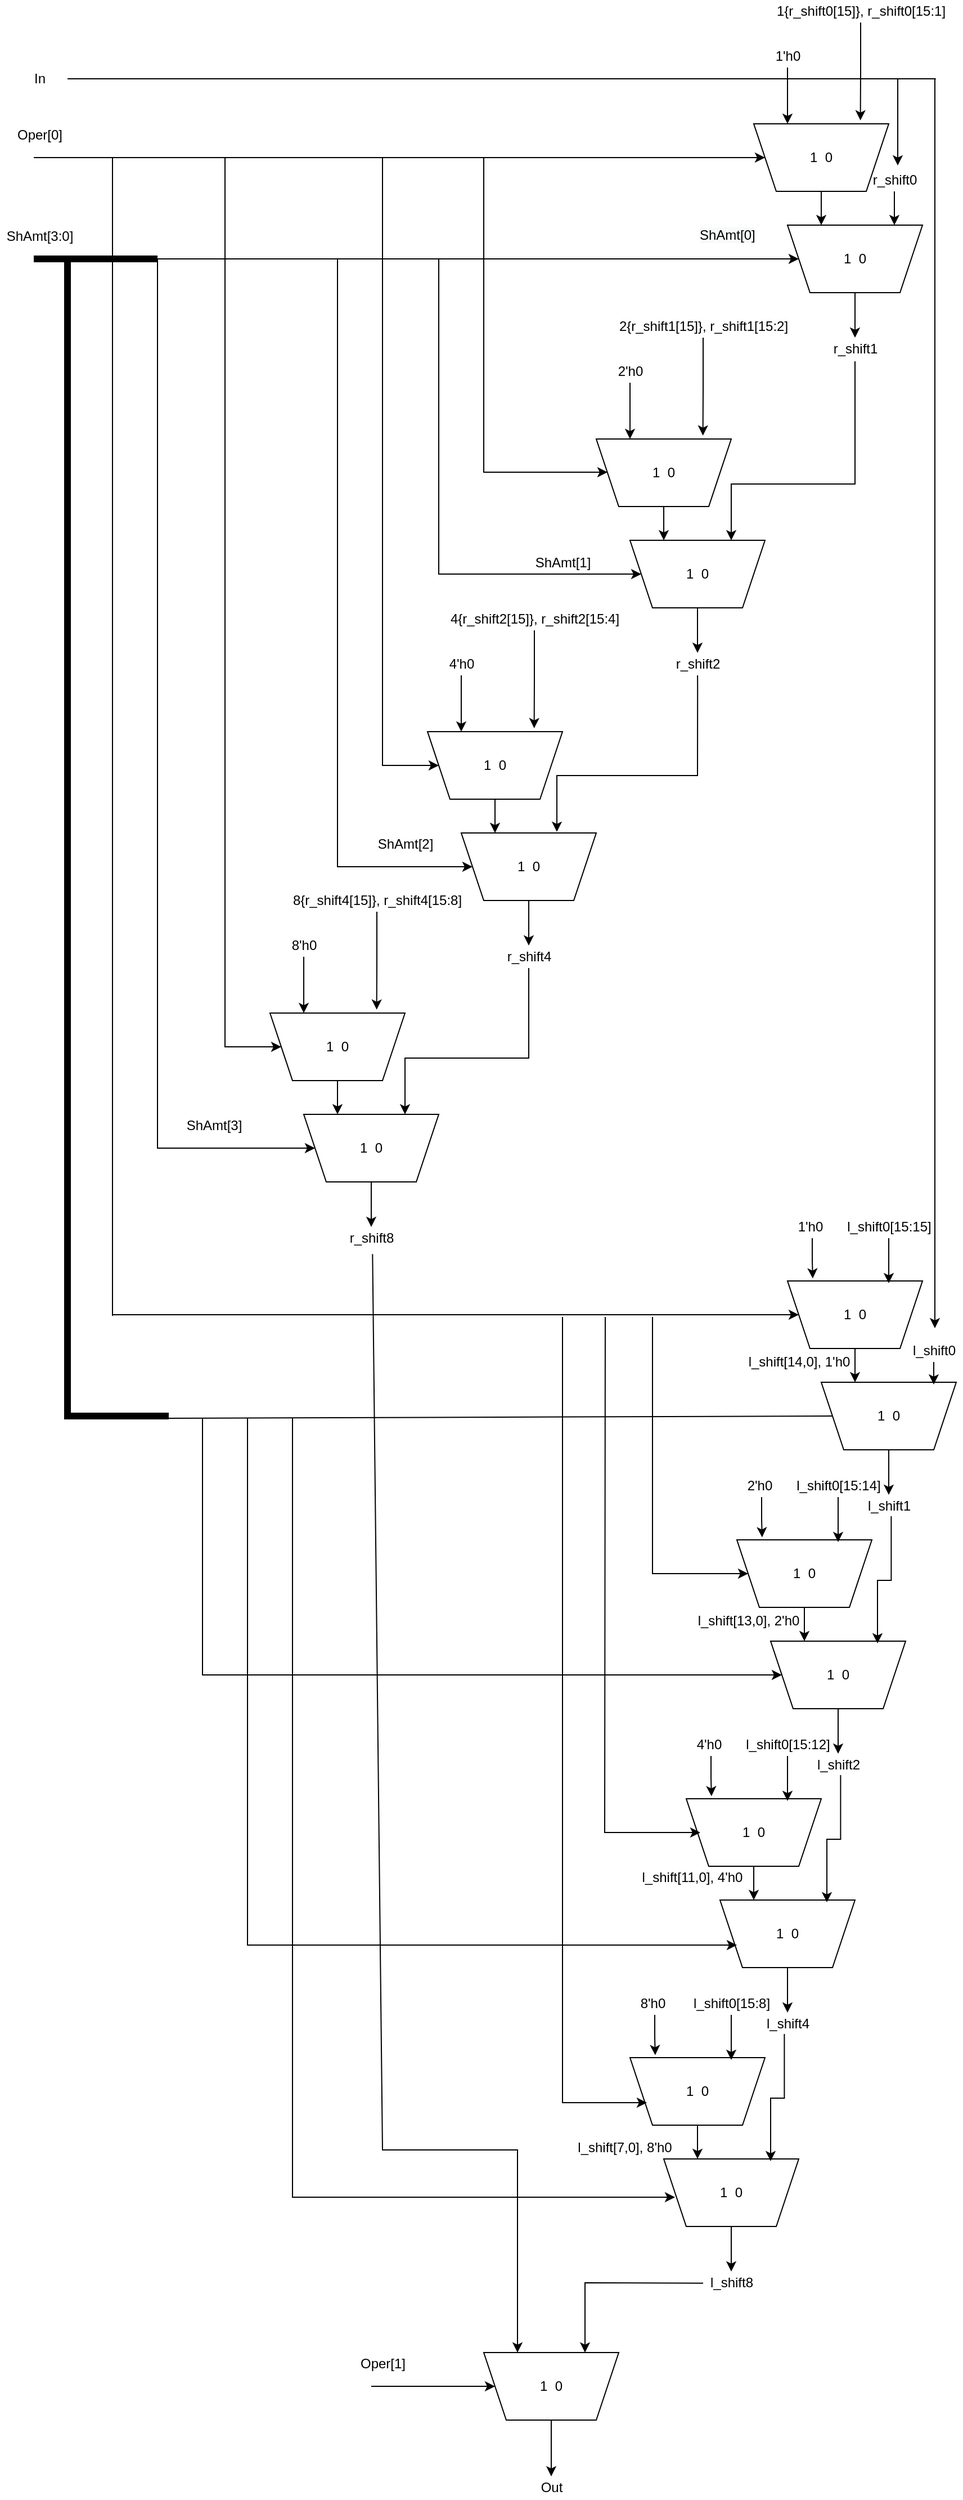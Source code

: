 <mxfile version="16.5.6" type="github">
  <diagram id="RHUD8mf-uBcJdWSbI8hs" name="Page-1">
    <mxGraphModel dx="573" dy="831" grid="1" gridSize="10" guides="1" tooltips="1" connect="1" arrows="1" fold="1" page="1" pageScale="1" pageWidth="1654" pageHeight="2336" math="0" shadow="0">
      <root>
        <mxCell id="0" />
        <mxCell id="1" parent="0" />
        <mxCell id="Gvq7CTQBBd0UtpshO9xt-1" value="1&lt;span style=&quot;white-space: pre&quot;&gt;	&lt;span style=&quot;white-space: pre&quot;&gt;	&lt;/span&gt;0&lt;/span&gt;" style="shape=trapezoid;perimeter=trapezoidPerimeter;whiteSpace=wrap;html=1;fixedSize=1;direction=west;" vertex="1" parent="1">
          <mxGeometry x="720" y="230" width="120" height="60" as="geometry" />
        </mxCell>
        <mxCell id="Gvq7CTQBBd0UtpshO9xt-19" value="" style="edgeStyle=orthogonalEdgeStyle;rounded=0;orthogonalLoop=1;jettySize=auto;html=1;entryX=0.75;entryY=1;entryDx=0;entryDy=0;" edge="1" parent="1" source="Gvq7CTQBBd0UtpshO9xt-2" target="Gvq7CTQBBd0UtpshO9xt-1">
          <mxGeometry relative="1" as="geometry" />
        </mxCell>
        <mxCell id="Gvq7CTQBBd0UtpshO9xt-2" value="1&lt;span style=&quot;white-space: pre&quot;&gt;	&lt;/span&gt;&lt;span style=&quot;white-space: pre&quot;&gt;	&lt;/span&gt;0" style="shape=trapezoid;perimeter=trapezoidPerimeter;whiteSpace=wrap;html=1;fixedSize=1;direction=west;" vertex="1" parent="1">
          <mxGeometry x="690" y="140" width="120" height="60" as="geometry" />
        </mxCell>
        <mxCell id="Gvq7CTQBBd0UtpshO9xt-4" value="ShAmt[3:0]" style="text;html=1;align=center;verticalAlign=middle;resizable=0;points=[];autosize=1;strokeColor=none;fillColor=none;" vertex="1" parent="1">
          <mxGeometry x="20" y="230" width="70" height="20" as="geometry" />
        </mxCell>
        <mxCell id="Gvq7CTQBBd0UtpshO9xt-7" value="Oper[0]" style="text;html=1;align=center;verticalAlign=middle;resizable=0;points=[];autosize=1;strokeColor=none;fillColor=none;" vertex="1" parent="1">
          <mxGeometry x="25" y="140" width="60" height="20" as="geometry" />
        </mxCell>
        <mxCell id="Gvq7CTQBBd0UtpshO9xt-13" value="" style="edgeStyle=orthogonalEdgeStyle;rounded=0;orthogonalLoop=1;jettySize=auto;html=1;entryX=0.75;entryY=1;entryDx=0;entryDy=0;" edge="1" parent="1" source="Gvq7CTQBBd0UtpshO9xt-10" target="Gvq7CTQBBd0UtpshO9xt-2">
          <mxGeometry relative="1" as="geometry" />
        </mxCell>
        <mxCell id="Gvq7CTQBBd0UtpshO9xt-10" value="1&#39;h0" style="text;html=1;align=center;verticalAlign=middle;resizable=0;points=[];autosize=1;strokeColor=none;fillColor=none;" vertex="1" parent="1">
          <mxGeometry x="700" y="70" width="40" height="20" as="geometry" />
        </mxCell>
        <mxCell id="Gvq7CTQBBd0UtpshO9xt-18" value="" style="edgeStyle=orthogonalEdgeStyle;rounded=0;orthogonalLoop=1;jettySize=auto;html=1;entryX=0.21;entryY=1.051;entryDx=0;entryDy=0;entryPerimeter=0;" edge="1" parent="1" source="Gvq7CTQBBd0UtpshO9xt-16" target="Gvq7CTQBBd0UtpshO9xt-2">
          <mxGeometry relative="1" as="geometry" />
        </mxCell>
        <mxCell id="Gvq7CTQBBd0UtpshO9xt-16" value="1{r_shift0[15]}, r_shift0[15:1]" style="text;html=1;align=center;verticalAlign=middle;resizable=0;points=[];autosize=1;strokeColor=none;fillColor=none;" vertex="1" parent="1">
          <mxGeometry x="700" y="30" width="170" height="20" as="geometry" />
        </mxCell>
        <mxCell id="Gvq7CTQBBd0UtpshO9xt-20" value="" style="endArrow=classic;html=1;rounded=0;entryX=1;entryY=0.5;entryDx=0;entryDy=0;" edge="1" parent="1" target="Gvq7CTQBBd0UtpshO9xt-1">
          <mxGeometry width="50" height="50" relative="1" as="geometry">
            <mxPoint x="160" y="260" as="sourcePoint" />
            <mxPoint x="780" y="160" as="targetPoint" />
          </mxGeometry>
        </mxCell>
        <mxCell id="Gvq7CTQBBd0UtpshO9xt-22" value="" style="edgeStyle=orthogonalEdgeStyle;rounded=0;orthogonalLoop=1;jettySize=auto;html=1;" edge="1" parent="1" source="Gvq7CTQBBd0UtpshO9xt-21" target="Gvq7CTQBBd0UtpshO9xt-1">
          <mxGeometry relative="1" as="geometry">
            <Array as="points">
              <mxPoint x="815" y="230" />
              <mxPoint x="815" y="230" />
            </Array>
          </mxGeometry>
        </mxCell>
        <mxCell id="Gvq7CTQBBd0UtpshO9xt-21" value="r_shift0" style="text;html=1;align=center;verticalAlign=middle;resizable=0;points=[];autosize=1;strokeColor=none;fillColor=none;" vertex="1" parent="1">
          <mxGeometry x="790" y="180" width="50" height="20" as="geometry" />
        </mxCell>
        <mxCell id="Gvq7CTQBBd0UtpshO9xt-24" value="" style="edgeStyle=orthogonalEdgeStyle;rounded=0;orthogonalLoop=1;jettySize=auto;html=1;" edge="1" parent="1" source="Gvq7CTQBBd0UtpshO9xt-1" target="Gvq7CTQBBd0UtpshO9xt-23">
          <mxGeometry relative="1" as="geometry" />
        </mxCell>
        <mxCell id="Gvq7CTQBBd0UtpshO9xt-23" value="r_shift1" style="text;html=1;align=center;verticalAlign=middle;resizable=0;points=[];autosize=1;strokeColor=none;fillColor=none;" vertex="1" parent="1">
          <mxGeometry x="755" y="330" width="50" height="20" as="geometry" />
        </mxCell>
        <mxCell id="Gvq7CTQBBd0UtpshO9xt-25" value="1&lt;span style=&quot;white-space: pre&quot;&gt;	&lt;span style=&quot;white-space: pre&quot;&gt;	&lt;/span&gt;0&lt;/span&gt;" style="shape=trapezoid;perimeter=trapezoidPerimeter;whiteSpace=wrap;html=1;fixedSize=1;direction=west;" vertex="1" parent="1">
          <mxGeometry x="580" y="510" width="120" height="60" as="geometry" />
        </mxCell>
        <mxCell id="Gvq7CTQBBd0UtpshO9xt-26" value="" style="edgeStyle=orthogonalEdgeStyle;rounded=0;orthogonalLoop=1;jettySize=auto;html=1;entryX=0.75;entryY=1;entryDx=0;entryDy=0;" edge="1" parent="1" source="Gvq7CTQBBd0UtpshO9xt-27" target="Gvq7CTQBBd0UtpshO9xt-25">
          <mxGeometry relative="1" as="geometry" />
        </mxCell>
        <mxCell id="Gvq7CTQBBd0UtpshO9xt-27" value="1&lt;span style=&quot;white-space: pre&quot;&gt;	&lt;/span&gt;&lt;span style=&quot;white-space: pre&quot;&gt;	&lt;/span&gt;0" style="shape=trapezoid;perimeter=trapezoidPerimeter;whiteSpace=wrap;html=1;fixedSize=1;direction=west;" vertex="1" parent="1">
          <mxGeometry x="550" y="420" width="120" height="60" as="geometry" />
        </mxCell>
        <mxCell id="Gvq7CTQBBd0UtpshO9xt-29" value="" style="endArrow=classic;html=1;rounded=0;entryX=1;entryY=0.5;entryDx=0;entryDy=0;" edge="1" parent="1">
          <mxGeometry width="50" height="50" relative="1" as="geometry">
            <mxPoint x="450" y="449.5" as="sourcePoint" />
            <mxPoint x="560" y="449.5" as="targetPoint" />
            <Array as="points">
              <mxPoint x="450" y="170" />
              <mxPoint x="450" y="449.5" />
            </Array>
          </mxGeometry>
        </mxCell>
        <mxCell id="Gvq7CTQBBd0UtpshO9xt-31" value="" style="edgeStyle=orthogonalEdgeStyle;rounded=0;orthogonalLoop=1;jettySize=auto;html=1;entryX=0.75;entryY=1;entryDx=0;entryDy=0;" edge="1" parent="1" source="Gvq7CTQBBd0UtpshO9xt-32" target="Gvq7CTQBBd0UtpshO9xt-27">
          <mxGeometry relative="1" as="geometry" />
        </mxCell>
        <mxCell id="Gvq7CTQBBd0UtpshO9xt-32" value="2&#39;h0" style="text;html=1;align=center;verticalAlign=middle;resizable=0;points=[];autosize=1;strokeColor=none;fillColor=none;" vertex="1" parent="1">
          <mxGeometry x="560" y="350" width="40" height="20" as="geometry" />
        </mxCell>
        <mxCell id="Gvq7CTQBBd0UtpshO9xt-33" value="" style="edgeStyle=orthogonalEdgeStyle;rounded=0;orthogonalLoop=1;jettySize=auto;html=1;entryX=0.21;entryY=1.051;entryDx=0;entryDy=0;entryPerimeter=0;" edge="1" parent="1" source="Gvq7CTQBBd0UtpshO9xt-34" target="Gvq7CTQBBd0UtpshO9xt-27">
          <mxGeometry relative="1" as="geometry" />
        </mxCell>
        <mxCell id="Gvq7CTQBBd0UtpshO9xt-34" value="2{r_shift1[15]}, r_shift1[15:2]" style="text;html=1;align=center;verticalAlign=middle;resizable=0;points=[];autosize=1;strokeColor=none;fillColor=none;" vertex="1" parent="1">
          <mxGeometry x="560" y="310" width="170" height="20" as="geometry" />
        </mxCell>
        <mxCell id="Gvq7CTQBBd0UtpshO9xt-35" value="" style="endArrow=classic;html=1;rounded=0;entryX=1;entryY=0.5;entryDx=0;entryDy=0;" edge="1" parent="1" target="Gvq7CTQBBd0UtpshO9xt-25">
          <mxGeometry width="50" height="50" relative="1" as="geometry">
            <mxPoint x="410" y="260" as="sourcePoint" />
            <mxPoint x="640" y="440" as="targetPoint" />
            <Array as="points">
              <mxPoint x="410" y="540" />
            </Array>
          </mxGeometry>
        </mxCell>
        <mxCell id="Gvq7CTQBBd0UtpshO9xt-36" value="" style="edgeStyle=orthogonalEdgeStyle;rounded=0;orthogonalLoop=1;jettySize=auto;html=1;exitX=0.5;exitY=1.05;exitDx=0;exitDy=0;exitPerimeter=0;" edge="1" parent="1" source="Gvq7CTQBBd0UtpshO9xt-23" target="Gvq7CTQBBd0UtpshO9xt-25">
          <mxGeometry relative="1" as="geometry">
            <Array as="points">
              <mxPoint x="780" y="460" />
              <mxPoint x="670" y="460" />
            </Array>
            <mxPoint x="675" y="480" as="sourcePoint" />
          </mxGeometry>
        </mxCell>
        <mxCell id="Gvq7CTQBBd0UtpshO9xt-38" value="" style="edgeStyle=orthogonalEdgeStyle;rounded=0;orthogonalLoop=1;jettySize=auto;html=1;" edge="1" parent="1" source="Gvq7CTQBBd0UtpshO9xt-25" target="Gvq7CTQBBd0UtpshO9xt-39">
          <mxGeometry relative="1" as="geometry" />
        </mxCell>
        <mxCell id="Gvq7CTQBBd0UtpshO9xt-39" value="r_shift2" style="text;html=1;align=center;verticalAlign=middle;resizable=0;points=[];autosize=1;strokeColor=none;fillColor=none;" vertex="1" parent="1">
          <mxGeometry x="615" y="610" width="50" height="20" as="geometry" />
        </mxCell>
        <mxCell id="Gvq7CTQBBd0UtpshO9xt-40" value="" style="endArrow=classic;html=1;rounded=0;entryX=1;entryY=0.5;entryDx=0;entryDy=0;" edge="1" parent="1" target="Gvq7CTQBBd0UtpshO9xt-2">
          <mxGeometry width="50" height="50" relative="1" as="geometry">
            <mxPoint x="50" y="170" as="sourcePoint" />
            <mxPoint x="390" y="140" as="targetPoint" />
          </mxGeometry>
        </mxCell>
        <mxCell id="Gvq7CTQBBd0UtpshO9xt-41" value="" style="endArrow=classic;html=1;rounded=0;entryX=0.56;entryY=-0.15;entryDx=0;entryDy=0;entryPerimeter=0;" edge="1" parent="1" target="Gvq7CTQBBd0UtpshO9xt-21">
          <mxGeometry width="50" height="50" relative="1" as="geometry">
            <mxPoint x="80" y="100" as="sourcePoint" />
            <mxPoint x="230" y="80" as="targetPoint" />
            <Array as="points">
              <mxPoint x="818" y="100" />
            </Array>
          </mxGeometry>
        </mxCell>
        <mxCell id="Gvq7CTQBBd0UtpshO9xt-42" value="In" style="text;html=1;align=center;verticalAlign=middle;resizable=0;points=[];autosize=1;strokeColor=none;fillColor=none;" vertex="1" parent="1">
          <mxGeometry x="40" y="90" width="30" height="20" as="geometry" />
        </mxCell>
        <mxCell id="Gvq7CTQBBd0UtpshO9xt-43" value="1&lt;span style=&quot;white-space: pre&quot;&gt;	&lt;span style=&quot;white-space: pre&quot;&gt;	&lt;/span&gt;0&lt;/span&gt;" style="shape=trapezoid;perimeter=trapezoidPerimeter;whiteSpace=wrap;html=1;fixedSize=1;direction=west;" vertex="1" parent="1">
          <mxGeometry x="430" y="770" width="120" height="60" as="geometry" />
        </mxCell>
        <mxCell id="Gvq7CTQBBd0UtpshO9xt-44" value="" style="edgeStyle=orthogonalEdgeStyle;rounded=0;orthogonalLoop=1;jettySize=auto;html=1;entryX=0.75;entryY=1;entryDx=0;entryDy=0;" edge="1" parent="1" source="Gvq7CTQBBd0UtpshO9xt-45" target="Gvq7CTQBBd0UtpshO9xt-43">
          <mxGeometry relative="1" as="geometry" />
        </mxCell>
        <mxCell id="Gvq7CTQBBd0UtpshO9xt-45" value="1&lt;span style=&quot;white-space: pre&quot;&gt;	&lt;/span&gt;&lt;span style=&quot;white-space: pre&quot;&gt;	&lt;/span&gt;0" style="shape=trapezoid;perimeter=trapezoidPerimeter;whiteSpace=wrap;html=1;fixedSize=1;direction=west;" vertex="1" parent="1">
          <mxGeometry x="400" y="680" width="120" height="60" as="geometry" />
        </mxCell>
        <mxCell id="Gvq7CTQBBd0UtpshO9xt-46" value="" style="edgeStyle=orthogonalEdgeStyle;rounded=0;orthogonalLoop=1;jettySize=auto;html=1;entryX=0.75;entryY=1;entryDx=0;entryDy=0;" edge="1" parent="1" source="Gvq7CTQBBd0UtpshO9xt-47" target="Gvq7CTQBBd0UtpshO9xt-45">
          <mxGeometry relative="1" as="geometry" />
        </mxCell>
        <mxCell id="Gvq7CTQBBd0UtpshO9xt-47" value="4&#39;h0" style="text;html=1;align=center;verticalAlign=middle;resizable=0;points=[];autosize=1;strokeColor=none;fillColor=none;" vertex="1" parent="1">
          <mxGeometry x="410" y="610" width="40" height="20" as="geometry" />
        </mxCell>
        <mxCell id="Gvq7CTQBBd0UtpshO9xt-48" value="" style="edgeStyle=orthogonalEdgeStyle;rounded=0;orthogonalLoop=1;jettySize=auto;html=1;entryX=0.21;entryY=1.051;entryDx=0;entryDy=0;entryPerimeter=0;" edge="1" parent="1" source="Gvq7CTQBBd0UtpshO9xt-49" target="Gvq7CTQBBd0UtpshO9xt-45">
          <mxGeometry relative="1" as="geometry" />
        </mxCell>
        <mxCell id="Gvq7CTQBBd0UtpshO9xt-49" value="4{r_shift2[15]}, r_shift2[15:4]" style="text;html=1;align=center;verticalAlign=middle;resizable=0;points=[];autosize=1;strokeColor=none;fillColor=none;" vertex="1" parent="1">
          <mxGeometry x="410" y="570" width="170" height="20" as="geometry" />
        </mxCell>
        <mxCell id="Gvq7CTQBBd0UtpshO9xt-50" value="" style="edgeStyle=orthogonalEdgeStyle;rounded=0;orthogonalLoop=1;jettySize=auto;html=1;" edge="1" parent="1" source="Gvq7CTQBBd0UtpshO9xt-43" target="Gvq7CTQBBd0UtpshO9xt-51">
          <mxGeometry relative="1" as="geometry" />
        </mxCell>
        <mxCell id="Gvq7CTQBBd0UtpshO9xt-51" value="r_shift4" style="text;html=1;align=center;verticalAlign=middle;resizable=0;points=[];autosize=1;strokeColor=none;fillColor=none;" vertex="1" parent="1">
          <mxGeometry x="465" y="870" width="50" height="20" as="geometry" />
        </mxCell>
        <mxCell id="Gvq7CTQBBd0UtpshO9xt-52" value="1&lt;span style=&quot;white-space: pre&quot;&gt;	&lt;span style=&quot;white-space: pre&quot;&gt;	&lt;/span&gt;0&lt;/span&gt;" style="shape=trapezoid;perimeter=trapezoidPerimeter;whiteSpace=wrap;html=1;fixedSize=1;direction=west;" vertex="1" parent="1">
          <mxGeometry x="290" y="1020" width="120" height="60" as="geometry" />
        </mxCell>
        <mxCell id="Gvq7CTQBBd0UtpshO9xt-53" value="" style="edgeStyle=orthogonalEdgeStyle;rounded=0;orthogonalLoop=1;jettySize=auto;html=1;entryX=0.75;entryY=1;entryDx=0;entryDy=0;" edge="1" parent="1" source="Gvq7CTQBBd0UtpshO9xt-54" target="Gvq7CTQBBd0UtpshO9xt-52">
          <mxGeometry relative="1" as="geometry" />
        </mxCell>
        <mxCell id="Gvq7CTQBBd0UtpshO9xt-54" value="1&lt;span style=&quot;white-space: pre&quot;&gt;	&lt;/span&gt;&lt;span style=&quot;white-space: pre&quot;&gt;	&lt;/span&gt;0" style="shape=trapezoid;perimeter=trapezoidPerimeter;whiteSpace=wrap;html=1;fixedSize=1;direction=west;" vertex="1" parent="1">
          <mxGeometry x="260" y="930" width="120" height="60" as="geometry" />
        </mxCell>
        <mxCell id="Gvq7CTQBBd0UtpshO9xt-55" value="" style="edgeStyle=orthogonalEdgeStyle;rounded=0;orthogonalLoop=1;jettySize=auto;html=1;entryX=0.75;entryY=1;entryDx=0;entryDy=0;" edge="1" parent="1" source="Gvq7CTQBBd0UtpshO9xt-56" target="Gvq7CTQBBd0UtpshO9xt-54">
          <mxGeometry relative="1" as="geometry" />
        </mxCell>
        <mxCell id="Gvq7CTQBBd0UtpshO9xt-56" value="8&#39;h0" style="text;html=1;align=center;verticalAlign=middle;resizable=0;points=[];autosize=1;strokeColor=none;fillColor=none;" vertex="1" parent="1">
          <mxGeometry x="270" y="860" width="40" height="20" as="geometry" />
        </mxCell>
        <mxCell id="Gvq7CTQBBd0UtpshO9xt-57" value="" style="edgeStyle=orthogonalEdgeStyle;rounded=0;orthogonalLoop=1;jettySize=auto;html=1;entryX=0.21;entryY=1.051;entryDx=0;entryDy=0;entryPerimeter=0;" edge="1" parent="1" source="Gvq7CTQBBd0UtpshO9xt-58" target="Gvq7CTQBBd0UtpshO9xt-54">
          <mxGeometry relative="1" as="geometry" />
        </mxCell>
        <mxCell id="Gvq7CTQBBd0UtpshO9xt-58" value="8{r_shift4[15]}, r_shift4[15:8]" style="text;html=1;align=center;verticalAlign=middle;resizable=0;points=[];autosize=1;strokeColor=none;fillColor=none;" vertex="1" parent="1">
          <mxGeometry x="270" y="820" width="170" height="20" as="geometry" />
        </mxCell>
        <mxCell id="Gvq7CTQBBd0UtpshO9xt-59" value="" style="edgeStyle=orthogonalEdgeStyle;rounded=0;orthogonalLoop=1;jettySize=auto;html=1;" edge="1" parent="1" source="Gvq7CTQBBd0UtpshO9xt-52" target="Gvq7CTQBBd0UtpshO9xt-60">
          <mxGeometry relative="1" as="geometry" />
        </mxCell>
        <mxCell id="Gvq7CTQBBd0UtpshO9xt-60" value="r_shift8" style="text;html=1;align=center;verticalAlign=middle;resizable=0;points=[];autosize=1;strokeColor=none;fillColor=none;" vertex="1" parent="1">
          <mxGeometry x="325" y="1120" width="50" height="20" as="geometry" />
        </mxCell>
        <mxCell id="Gvq7CTQBBd0UtpshO9xt-61" value="" style="endArrow=classic;html=1;rounded=0;entryX=1;entryY=0.5;entryDx=0;entryDy=0;" edge="1" parent="1" target="Gvq7CTQBBd0UtpshO9xt-45">
          <mxGeometry width="50" height="50" relative="1" as="geometry">
            <mxPoint x="360" y="170" as="sourcePoint" />
            <mxPoint x="390" y="660" as="targetPoint" />
            <Array as="points">
              <mxPoint x="360" y="710" />
            </Array>
          </mxGeometry>
        </mxCell>
        <mxCell id="Gvq7CTQBBd0UtpshO9xt-62" value="" style="endArrow=classic;html=1;rounded=0;entryX=0.917;entryY=0.5;entryDx=0;entryDy=0;entryPerimeter=0;" edge="1" parent="1" target="Gvq7CTQBBd0UtpshO9xt-43">
          <mxGeometry width="50" height="50" relative="1" as="geometry">
            <mxPoint x="320" y="260" as="sourcePoint" />
            <mxPoint x="250" y="480" as="targetPoint" />
            <Array as="points">
              <mxPoint x="320" y="800" />
            </Array>
          </mxGeometry>
        </mxCell>
        <mxCell id="Gvq7CTQBBd0UtpshO9xt-63" value="" style="endArrow=classic;html=1;rounded=0;entryX=1;entryY=0.5;entryDx=0;entryDy=0;" edge="1" parent="1">
          <mxGeometry width="50" height="50" relative="1" as="geometry">
            <mxPoint x="220" y="170" as="sourcePoint" />
            <mxPoint x="270.0" y="960" as="targetPoint" />
            <Array as="points">
              <mxPoint x="220" y="960" />
            </Array>
          </mxGeometry>
        </mxCell>
        <mxCell id="Gvq7CTQBBd0UtpshO9xt-64" value="" style="endArrow=classic;html=1;rounded=0;entryX=1;entryY=0.5;entryDx=0;entryDy=0;" edge="1" parent="1">
          <mxGeometry width="50" height="50" relative="1" as="geometry">
            <mxPoint x="160" y="260" as="sourcePoint" />
            <mxPoint x="300.0" y="1050" as="targetPoint" />
            <Array as="points">
              <mxPoint x="160" y="1050" />
            </Array>
          </mxGeometry>
        </mxCell>
        <mxCell id="Gvq7CTQBBd0UtpshO9xt-65" value="" style="edgeStyle=orthogonalEdgeStyle;rounded=0;orthogonalLoop=1;jettySize=auto;html=1;exitX=0.501;exitY=1;exitDx=0;exitDy=0;exitPerimeter=0;" edge="1" parent="1" source="Gvq7CTQBBd0UtpshO9xt-39">
          <mxGeometry relative="1" as="geometry">
            <Array as="points">
              <mxPoint x="640" y="640" />
              <mxPoint x="640" y="719" />
              <mxPoint x="515" y="719" />
            </Array>
            <mxPoint x="640" y="640" as="sourcePoint" />
            <mxPoint x="515" y="769" as="targetPoint" />
          </mxGeometry>
        </mxCell>
        <mxCell id="Gvq7CTQBBd0UtpshO9xt-66" value="" style="edgeStyle=orthogonalEdgeStyle;rounded=0;orthogonalLoop=1;jettySize=auto;html=1;exitX=0.5;exitY=1;exitDx=0;exitDy=0;exitPerimeter=0;" edge="1" parent="1" source="Gvq7CTQBBd0UtpshO9xt-51">
          <mxGeometry relative="1" as="geometry">
            <Array as="points">
              <mxPoint x="490" y="970" />
              <mxPoint x="380" y="970" />
            </Array>
            <mxPoint x="490" y="900" as="sourcePoint" />
            <mxPoint x="380" y="1020" as="targetPoint" />
          </mxGeometry>
        </mxCell>
        <mxCell id="Gvq7CTQBBd0UtpshO9xt-70" value="" style="endArrow=none;html=1;rounded=0;strokeWidth=6;" edge="1" parent="1">
          <mxGeometry width="50" height="50" relative="1" as="geometry">
            <mxPoint x="50" y="260" as="sourcePoint" />
            <mxPoint x="160" y="260" as="targetPoint" />
          </mxGeometry>
        </mxCell>
        <mxCell id="Gvq7CTQBBd0UtpshO9xt-71" value="ShAmt[3]" style="text;html=1;align=center;verticalAlign=middle;resizable=0;points=[];autosize=1;strokeColor=none;fillColor=none;" vertex="1" parent="1">
          <mxGeometry x="180" y="1020" width="60" height="20" as="geometry" />
        </mxCell>
        <mxCell id="Gvq7CTQBBd0UtpshO9xt-72" value="ShAmt[2]" style="text;html=1;align=center;verticalAlign=middle;resizable=0;points=[];autosize=1;strokeColor=none;fillColor=none;" vertex="1" parent="1">
          <mxGeometry x="350" y="770" width="60" height="20" as="geometry" />
        </mxCell>
        <mxCell id="Gvq7CTQBBd0UtpshO9xt-73" value="ShAmt[1]" style="text;html=1;align=center;verticalAlign=middle;resizable=0;points=[];autosize=1;strokeColor=none;fillColor=none;" vertex="1" parent="1">
          <mxGeometry x="490" y="520" width="60" height="20" as="geometry" />
        </mxCell>
        <mxCell id="Gvq7CTQBBd0UtpshO9xt-74" value="&lt;span style=&quot;color: rgb(0 , 0 , 0) ; font-family: &amp;#34;helvetica&amp;#34; ; font-size: 12px ; font-style: normal ; font-weight: 400 ; letter-spacing: normal ; text-align: center ; text-indent: 0px ; text-transform: none ; word-spacing: 0px ; background-color: rgb(248 , 249 , 250) ; display: inline ; float: none&quot;&gt;ShAmt[0]&lt;/span&gt;" style="text;whiteSpace=wrap;html=1;" vertex="1" parent="1">
          <mxGeometry x="640" y="225" width="70" height="30" as="geometry" />
        </mxCell>
        <mxCell id="Gvq7CTQBBd0UtpshO9xt-75" value="1&lt;span style=&quot;white-space: pre&quot;&gt;	&lt;span style=&quot;white-space: pre&quot;&gt;	&lt;/span&gt;0&lt;/span&gt;" style="shape=trapezoid;perimeter=trapezoidPerimeter;whiteSpace=wrap;html=1;fixedSize=1;direction=west;" vertex="1" parent="1">
          <mxGeometry x="750" y="1258" width="120" height="60" as="geometry" />
        </mxCell>
        <mxCell id="Gvq7CTQBBd0UtpshO9xt-76" value="" style="edgeStyle=orthogonalEdgeStyle;rounded=0;orthogonalLoop=1;jettySize=auto;html=1;entryX=0.75;entryY=1;entryDx=0;entryDy=0;" edge="1" parent="1" source="Gvq7CTQBBd0UtpshO9xt-77" target="Gvq7CTQBBd0UtpshO9xt-75">
          <mxGeometry relative="1" as="geometry" />
        </mxCell>
        <mxCell id="Gvq7CTQBBd0UtpshO9xt-77" value="1&lt;span style=&quot;white-space: pre&quot;&gt;	&lt;/span&gt;&lt;span style=&quot;white-space: pre&quot;&gt;	&lt;/span&gt;0" style="shape=trapezoid;perimeter=trapezoidPerimeter;whiteSpace=wrap;html=1;fixedSize=1;direction=west;" vertex="1" parent="1">
          <mxGeometry x="720" y="1168" width="120" height="60" as="geometry" />
        </mxCell>
        <mxCell id="Gvq7CTQBBd0UtpshO9xt-78" value="" style="edgeStyle=orthogonalEdgeStyle;rounded=0;orthogonalLoop=1;jettySize=auto;html=1;" edge="1" parent="1" source="Gvq7CTQBBd0UtpshO9xt-75" target="Gvq7CTQBBd0UtpshO9xt-79">
          <mxGeometry relative="1" as="geometry" />
        </mxCell>
        <mxCell id="Gvq7CTQBBd0UtpshO9xt-79" value="l_shift1" style="text;html=1;align=center;verticalAlign=middle;resizable=0;points=[];autosize=1;strokeColor=none;fillColor=none;" vertex="1" parent="1">
          <mxGeometry x="785" y="1358" width="50" height="20" as="geometry" />
        </mxCell>
        <mxCell id="Gvq7CTQBBd0UtpshO9xt-80" value="" style="endArrow=classic;html=1;rounded=0;strokeWidth=1;" edge="1" parent="1">
          <mxGeometry width="50" height="50" relative="1" as="geometry">
            <mxPoint x="851" y="100" as="sourcePoint" />
            <mxPoint x="851" y="1210" as="targetPoint" />
            <Array as="points">
              <mxPoint x="851" y="100" />
            </Array>
          </mxGeometry>
        </mxCell>
        <mxCell id="Gvq7CTQBBd0UtpshO9xt-81" value="" style="endArrow=none;html=1;rounded=0;strokeWidth=1;" edge="1" parent="1">
          <mxGeometry width="50" height="50" relative="1" as="geometry">
            <mxPoint x="814" y="99.97" as="sourcePoint" />
            <mxPoint x="851.85" y="100.02" as="targetPoint" />
          </mxGeometry>
        </mxCell>
        <mxCell id="Gvq7CTQBBd0UtpshO9xt-83" value="" style="edgeStyle=orthogonalEdgeStyle;rounded=0;orthogonalLoop=1;jettySize=auto;html=1;strokeWidth=1;" edge="1" parent="1" source="Gvq7CTQBBd0UtpshO9xt-82">
          <mxGeometry relative="1" as="geometry">
            <mxPoint x="850" y="1260" as="targetPoint" />
          </mxGeometry>
        </mxCell>
        <mxCell id="Gvq7CTQBBd0UtpshO9xt-82" value="l_shift0" style="text;html=1;align=center;verticalAlign=middle;resizable=0;points=[];autosize=1;strokeColor=none;fillColor=none;" vertex="1" parent="1">
          <mxGeometry x="825" y="1220" width="50" height="20" as="geometry" />
        </mxCell>
        <mxCell id="Gvq7CTQBBd0UtpshO9xt-84" value="" style="endArrow=classic;html=1;rounded=0;strokeWidth=1;entryX=1;entryY=0.5;entryDx=0;entryDy=0;" edge="1" parent="1" target="Gvq7CTQBBd0UtpshO9xt-77">
          <mxGeometry width="50" height="50" relative="1" as="geometry">
            <mxPoint x="120" y="1198" as="sourcePoint" />
            <mxPoint x="670" y="1190" as="targetPoint" />
          </mxGeometry>
        </mxCell>
        <mxCell id="Gvq7CTQBBd0UtpshO9xt-85" value="" style="endArrow=none;html=1;rounded=0;strokeWidth=1;" edge="1" parent="1">
          <mxGeometry width="50" height="50" relative="1" as="geometry">
            <mxPoint x="120" y="1199" as="sourcePoint" />
            <mxPoint x="120" y="170" as="targetPoint" />
          </mxGeometry>
        </mxCell>
        <mxCell id="Gvq7CTQBBd0UtpshO9xt-88" style="edgeStyle=orthogonalEdgeStyle;rounded=0;orthogonalLoop=1;jettySize=auto;html=1;strokeWidth=1;" edge="1" parent="1" source="Gvq7CTQBBd0UtpshO9xt-86">
          <mxGeometry relative="1" as="geometry">
            <mxPoint x="810" y="1170" as="targetPoint" />
            <Array as="points">
              <mxPoint x="810" y="1170" />
            </Array>
          </mxGeometry>
        </mxCell>
        <mxCell id="Gvq7CTQBBd0UtpshO9xt-86" value="l_shift0[15:15]" style="text;html=1;align=center;verticalAlign=middle;resizable=0;points=[];autosize=1;strokeColor=none;fillColor=none;" vertex="1" parent="1">
          <mxGeometry x="765" y="1110" width="90" height="20" as="geometry" />
        </mxCell>
        <mxCell id="Gvq7CTQBBd0UtpshO9xt-90" value="" style="edgeStyle=orthogonalEdgeStyle;rounded=0;orthogonalLoop=1;jettySize=auto;html=1;strokeWidth=1;entryX=0.813;entryY=1.037;entryDx=0;entryDy=0;entryPerimeter=0;" edge="1" parent="1" source="Gvq7CTQBBd0UtpshO9xt-89" target="Gvq7CTQBBd0UtpshO9xt-77">
          <mxGeometry relative="1" as="geometry">
            <Array as="points">
              <mxPoint x="742" y="1150" />
              <mxPoint x="742" y="1150" />
            </Array>
          </mxGeometry>
        </mxCell>
        <mxCell id="Gvq7CTQBBd0UtpshO9xt-89" value="1&#39;h0" style="text;html=1;align=center;verticalAlign=middle;resizable=0;points=[];autosize=1;strokeColor=none;fillColor=none;" vertex="1" parent="1">
          <mxGeometry x="720" y="1110" width="40" height="20" as="geometry" />
        </mxCell>
        <mxCell id="Gvq7CTQBBd0UtpshO9xt-91" value="l_shift[14,0], 1&#39;h0" style="text;html=1;align=center;verticalAlign=middle;resizable=0;points=[];autosize=1;strokeColor=none;fillColor=none;" vertex="1" parent="1">
          <mxGeometry x="675" y="1230" width="110" height="20" as="geometry" />
        </mxCell>
        <mxCell id="Gvq7CTQBBd0UtpshO9xt-92" value="1&lt;span style=&quot;white-space: pre&quot;&gt;	&lt;span style=&quot;white-space: pre&quot;&gt;	&lt;/span&gt;0&lt;/span&gt;" style="shape=trapezoid;perimeter=trapezoidPerimeter;whiteSpace=wrap;html=1;fixedSize=1;direction=west;" vertex="1" parent="1">
          <mxGeometry x="705" y="1488" width="120" height="60" as="geometry" />
        </mxCell>
        <mxCell id="Gvq7CTQBBd0UtpshO9xt-93" value="" style="edgeStyle=orthogonalEdgeStyle;rounded=0;orthogonalLoop=1;jettySize=auto;html=1;entryX=0.75;entryY=1;entryDx=0;entryDy=0;" edge="1" parent="1" source="Gvq7CTQBBd0UtpshO9xt-94" target="Gvq7CTQBBd0UtpshO9xt-92">
          <mxGeometry relative="1" as="geometry" />
        </mxCell>
        <mxCell id="Gvq7CTQBBd0UtpshO9xt-94" value="1&lt;span style=&quot;white-space: pre&quot;&gt;	&lt;/span&gt;&lt;span style=&quot;white-space: pre&quot;&gt;	&lt;/span&gt;0" style="shape=trapezoid;perimeter=trapezoidPerimeter;whiteSpace=wrap;html=1;fixedSize=1;direction=west;" vertex="1" parent="1">
          <mxGeometry x="675" y="1398" width="120" height="60" as="geometry" />
        </mxCell>
        <mxCell id="Gvq7CTQBBd0UtpshO9xt-95" value="" style="edgeStyle=orthogonalEdgeStyle;rounded=0;orthogonalLoop=1;jettySize=auto;html=1;" edge="1" parent="1" source="Gvq7CTQBBd0UtpshO9xt-92" target="Gvq7CTQBBd0UtpshO9xt-96">
          <mxGeometry relative="1" as="geometry" />
        </mxCell>
        <mxCell id="Gvq7CTQBBd0UtpshO9xt-96" value="l_shift2" style="text;html=1;align=center;verticalAlign=middle;resizable=0;points=[];autosize=1;strokeColor=none;fillColor=none;" vertex="1" parent="1">
          <mxGeometry x="740" y="1588" width="50" height="20" as="geometry" />
        </mxCell>
        <mxCell id="Gvq7CTQBBd0UtpshO9xt-97" value="" style="edgeStyle=orthogonalEdgeStyle;rounded=0;orthogonalLoop=1;jettySize=auto;html=1;strokeWidth=1;exitX=0.544;exitY=0.952;exitDx=0;exitDy=0;exitPerimeter=0;" edge="1" parent="1" source="Gvq7CTQBBd0UtpshO9xt-79">
          <mxGeometry relative="1" as="geometry">
            <mxPoint x="800" y="1490" as="targetPoint" />
            <mxPoint x="805.0" y="1470" as="sourcePoint" />
            <Array as="points">
              <mxPoint x="812" y="1434" />
              <mxPoint x="800" y="1434" />
              <mxPoint x="800" y="1490" />
            </Array>
          </mxGeometry>
        </mxCell>
        <mxCell id="Gvq7CTQBBd0UtpshO9xt-99" style="edgeStyle=orthogonalEdgeStyle;rounded=0;orthogonalLoop=1;jettySize=auto;html=1;strokeWidth=1;" edge="1" parent="1" source="Gvq7CTQBBd0UtpshO9xt-100">
          <mxGeometry relative="1" as="geometry">
            <mxPoint x="765" y="1400" as="targetPoint" />
            <Array as="points">
              <mxPoint x="765" y="1400" />
            </Array>
          </mxGeometry>
        </mxCell>
        <mxCell id="Gvq7CTQBBd0UtpshO9xt-100" value="l_shift0[15:14]" style="text;html=1;align=center;verticalAlign=middle;resizable=0;points=[];autosize=1;strokeColor=none;fillColor=none;" vertex="1" parent="1">
          <mxGeometry x="720" y="1340" width="90" height="20" as="geometry" />
        </mxCell>
        <mxCell id="Gvq7CTQBBd0UtpshO9xt-101" value="" style="edgeStyle=orthogonalEdgeStyle;rounded=0;orthogonalLoop=1;jettySize=auto;html=1;strokeWidth=1;entryX=0.813;entryY=1.037;entryDx=0;entryDy=0;entryPerimeter=0;" edge="1" parent="1" source="Gvq7CTQBBd0UtpshO9xt-102" target="Gvq7CTQBBd0UtpshO9xt-94">
          <mxGeometry relative="1" as="geometry">
            <Array as="points">
              <mxPoint x="697" y="1380" />
              <mxPoint x="697" y="1380" />
            </Array>
          </mxGeometry>
        </mxCell>
        <mxCell id="Gvq7CTQBBd0UtpshO9xt-102" value="2&#39;h0" style="text;html=1;align=center;verticalAlign=middle;resizable=0;points=[];autosize=1;strokeColor=none;fillColor=none;" vertex="1" parent="1">
          <mxGeometry x="675" y="1340" width="40" height="20" as="geometry" />
        </mxCell>
        <mxCell id="Gvq7CTQBBd0UtpshO9xt-103" value="l_shift[13,0], 2&#39;h0" style="text;html=1;align=center;verticalAlign=middle;resizable=0;points=[];autosize=1;strokeColor=none;fillColor=none;" vertex="1" parent="1">
          <mxGeometry x="630" y="1460" width="110" height="20" as="geometry" />
        </mxCell>
        <mxCell id="Gvq7CTQBBd0UtpshO9xt-105" value="1&lt;span style=&quot;white-space: pre&quot;&gt;	&lt;span style=&quot;white-space: pre&quot;&gt;	&lt;/span&gt;0&lt;/span&gt;" style="shape=trapezoid;perimeter=trapezoidPerimeter;whiteSpace=wrap;html=1;fixedSize=1;direction=west;" vertex="1" parent="1">
          <mxGeometry x="660" y="1718" width="120" height="60" as="geometry" />
        </mxCell>
        <mxCell id="Gvq7CTQBBd0UtpshO9xt-106" value="" style="edgeStyle=orthogonalEdgeStyle;rounded=0;orthogonalLoop=1;jettySize=auto;html=1;entryX=0.75;entryY=1;entryDx=0;entryDy=0;" edge="1" parent="1" source="Gvq7CTQBBd0UtpshO9xt-107" target="Gvq7CTQBBd0UtpshO9xt-105">
          <mxGeometry relative="1" as="geometry" />
        </mxCell>
        <mxCell id="Gvq7CTQBBd0UtpshO9xt-107" value="1&lt;span style=&quot;white-space: pre&quot;&gt;	&lt;/span&gt;&lt;span style=&quot;white-space: pre&quot;&gt;	&lt;/span&gt;0" style="shape=trapezoid;perimeter=trapezoidPerimeter;whiteSpace=wrap;html=1;fixedSize=1;direction=west;" vertex="1" parent="1">
          <mxGeometry x="630" y="1628" width="120" height="60" as="geometry" />
        </mxCell>
        <mxCell id="Gvq7CTQBBd0UtpshO9xt-108" value="" style="edgeStyle=orthogonalEdgeStyle;rounded=0;orthogonalLoop=1;jettySize=auto;html=1;" edge="1" parent="1" source="Gvq7CTQBBd0UtpshO9xt-105" target="Gvq7CTQBBd0UtpshO9xt-109">
          <mxGeometry relative="1" as="geometry" />
        </mxCell>
        <mxCell id="Gvq7CTQBBd0UtpshO9xt-109" value="l_shift4" style="text;html=1;align=center;verticalAlign=middle;resizable=0;points=[];autosize=1;strokeColor=none;fillColor=none;" vertex="1" parent="1">
          <mxGeometry x="695" y="1818" width="50" height="20" as="geometry" />
        </mxCell>
        <mxCell id="Gvq7CTQBBd0UtpshO9xt-110" value="" style="edgeStyle=orthogonalEdgeStyle;rounded=0;orthogonalLoop=1;jettySize=auto;html=1;strokeWidth=1;exitX=0.544;exitY=0.952;exitDx=0;exitDy=0;exitPerimeter=0;" edge="1" parent="1">
          <mxGeometry relative="1" as="geometry">
            <mxPoint x="755" y="1720" as="targetPoint" />
            <mxPoint x="767.2" y="1607.04" as="sourcePoint" />
            <Array as="points">
              <mxPoint x="767" y="1664" />
              <mxPoint x="755" y="1664" />
              <mxPoint x="755" y="1720" />
            </Array>
          </mxGeometry>
        </mxCell>
        <mxCell id="Gvq7CTQBBd0UtpshO9xt-111" style="edgeStyle=orthogonalEdgeStyle;rounded=0;orthogonalLoop=1;jettySize=auto;html=1;strokeWidth=1;" edge="1" parent="1" source="Gvq7CTQBBd0UtpshO9xt-112">
          <mxGeometry relative="1" as="geometry">
            <mxPoint x="720" y="1630" as="targetPoint" />
            <Array as="points">
              <mxPoint x="720" y="1630" />
            </Array>
          </mxGeometry>
        </mxCell>
        <mxCell id="Gvq7CTQBBd0UtpshO9xt-112" value="l_shift0[15:12]" style="text;html=1;align=center;verticalAlign=middle;resizable=0;points=[];autosize=1;strokeColor=none;fillColor=none;" vertex="1" parent="1">
          <mxGeometry x="675" y="1570" width="90" height="20" as="geometry" />
        </mxCell>
        <mxCell id="Gvq7CTQBBd0UtpshO9xt-113" value="" style="edgeStyle=orthogonalEdgeStyle;rounded=0;orthogonalLoop=1;jettySize=auto;html=1;strokeWidth=1;entryX=0.813;entryY=1.037;entryDx=0;entryDy=0;entryPerimeter=0;" edge="1" parent="1" source="Gvq7CTQBBd0UtpshO9xt-114" target="Gvq7CTQBBd0UtpshO9xt-107">
          <mxGeometry relative="1" as="geometry">
            <Array as="points">
              <mxPoint x="652" y="1610" />
              <mxPoint x="652" y="1610" />
            </Array>
          </mxGeometry>
        </mxCell>
        <mxCell id="Gvq7CTQBBd0UtpshO9xt-114" value="4&#39;h0" style="text;html=1;align=center;verticalAlign=middle;resizable=0;points=[];autosize=1;strokeColor=none;fillColor=none;" vertex="1" parent="1">
          <mxGeometry x="630" y="1570" width="40" height="20" as="geometry" />
        </mxCell>
        <mxCell id="Gvq7CTQBBd0UtpshO9xt-115" value="l_shift[11,0], 4&#39;h0" style="text;html=1;align=center;verticalAlign=middle;resizable=0;points=[];autosize=1;strokeColor=none;fillColor=none;" vertex="1" parent="1">
          <mxGeometry x="585" y="1688" width="100" height="20" as="geometry" />
        </mxCell>
        <mxCell id="Gvq7CTQBBd0UtpshO9xt-117" value="1&lt;span style=&quot;white-space: pre&quot;&gt;	&lt;span style=&quot;white-space: pre&quot;&gt;	&lt;/span&gt;0&lt;/span&gt;" style="shape=trapezoid;perimeter=trapezoidPerimeter;whiteSpace=wrap;html=1;fixedSize=1;direction=west;" vertex="1" parent="1">
          <mxGeometry x="610" y="1948" width="120" height="60" as="geometry" />
        </mxCell>
        <mxCell id="Gvq7CTQBBd0UtpshO9xt-118" value="" style="edgeStyle=orthogonalEdgeStyle;rounded=0;orthogonalLoop=1;jettySize=auto;html=1;entryX=0.75;entryY=1;entryDx=0;entryDy=0;" edge="1" parent="1" source="Gvq7CTQBBd0UtpshO9xt-119" target="Gvq7CTQBBd0UtpshO9xt-117">
          <mxGeometry relative="1" as="geometry" />
        </mxCell>
        <mxCell id="Gvq7CTQBBd0UtpshO9xt-119" value="1&lt;span style=&quot;white-space: pre&quot;&gt;	&lt;/span&gt;&lt;span style=&quot;white-space: pre&quot;&gt;	&lt;/span&gt;0" style="shape=trapezoid;perimeter=trapezoidPerimeter;whiteSpace=wrap;html=1;fixedSize=1;direction=west;" vertex="1" parent="1">
          <mxGeometry x="580" y="1858" width="120" height="60" as="geometry" />
        </mxCell>
        <mxCell id="Gvq7CTQBBd0UtpshO9xt-120" value="" style="edgeStyle=orthogonalEdgeStyle;rounded=0;orthogonalLoop=1;jettySize=auto;html=1;" edge="1" parent="1" source="Gvq7CTQBBd0UtpshO9xt-117" target="Gvq7CTQBBd0UtpshO9xt-121">
          <mxGeometry relative="1" as="geometry" />
        </mxCell>
        <mxCell id="Gvq7CTQBBd0UtpshO9xt-121" value="l_shift8" style="text;html=1;align=center;verticalAlign=middle;resizable=0;points=[];autosize=1;strokeColor=none;fillColor=none;" vertex="1" parent="1">
          <mxGeometry x="645" y="2048" width="50" height="20" as="geometry" />
        </mxCell>
        <mxCell id="Gvq7CTQBBd0UtpshO9xt-122" value="" style="edgeStyle=orthogonalEdgeStyle;rounded=0;orthogonalLoop=1;jettySize=auto;html=1;strokeWidth=1;exitX=0.544;exitY=0.952;exitDx=0;exitDy=0;exitPerimeter=0;" edge="1" parent="1">
          <mxGeometry relative="1" as="geometry">
            <mxPoint x="705" y="1950" as="targetPoint" />
            <mxPoint x="717.2" y="1837.04" as="sourcePoint" />
            <Array as="points">
              <mxPoint x="717" y="1894" />
              <mxPoint x="705" y="1894" />
              <mxPoint x="705" y="1950" />
            </Array>
          </mxGeometry>
        </mxCell>
        <mxCell id="Gvq7CTQBBd0UtpshO9xt-123" style="edgeStyle=orthogonalEdgeStyle;rounded=0;orthogonalLoop=1;jettySize=auto;html=1;strokeWidth=1;" edge="1" parent="1" source="Gvq7CTQBBd0UtpshO9xt-124">
          <mxGeometry relative="1" as="geometry">
            <mxPoint x="670" y="1860" as="targetPoint" />
            <Array as="points">
              <mxPoint x="670" y="1860" />
            </Array>
          </mxGeometry>
        </mxCell>
        <mxCell id="Gvq7CTQBBd0UtpshO9xt-124" value="l_shift0[15:8]" style="text;html=1;align=center;verticalAlign=middle;resizable=0;points=[];autosize=1;strokeColor=none;fillColor=none;" vertex="1" parent="1">
          <mxGeometry x="630" y="1800" width="80" height="20" as="geometry" />
        </mxCell>
        <mxCell id="Gvq7CTQBBd0UtpshO9xt-125" value="" style="edgeStyle=orthogonalEdgeStyle;rounded=0;orthogonalLoop=1;jettySize=auto;html=1;strokeWidth=1;entryX=0.813;entryY=1.037;entryDx=0;entryDy=0;entryPerimeter=0;" edge="1" parent="1" source="Gvq7CTQBBd0UtpshO9xt-126" target="Gvq7CTQBBd0UtpshO9xt-119">
          <mxGeometry relative="1" as="geometry">
            <Array as="points">
              <mxPoint x="602" y="1840" />
              <mxPoint x="602" y="1840" />
            </Array>
          </mxGeometry>
        </mxCell>
        <mxCell id="Gvq7CTQBBd0UtpshO9xt-126" value="8&#39;h0" style="text;html=1;align=center;verticalAlign=middle;resizable=0;points=[];autosize=1;strokeColor=none;fillColor=none;" vertex="1" parent="1">
          <mxGeometry x="580" y="1800" width="40" height="20" as="geometry" />
        </mxCell>
        <mxCell id="Gvq7CTQBBd0UtpshO9xt-127" value="l_shift[7,0], 8&#39;h0" style="text;html=1;align=center;verticalAlign=middle;resizable=0;points=[];autosize=1;strokeColor=none;fillColor=none;" vertex="1" parent="1">
          <mxGeometry x="525" y="1928" width="100" height="20" as="geometry" />
        </mxCell>
        <mxCell id="Gvq7CTQBBd0UtpshO9xt-128" value="1&lt;span style=&quot;white-space: pre&quot;&gt;	&lt;span style=&quot;white-space: pre&quot;&gt;	&lt;/span&gt;0&lt;/span&gt;" style="shape=trapezoid;perimeter=trapezoidPerimeter;whiteSpace=wrap;html=1;fixedSize=1;direction=west;" vertex="1" parent="1">
          <mxGeometry x="450" y="2120" width="120" height="60" as="geometry" />
        </mxCell>
        <mxCell id="Gvq7CTQBBd0UtpshO9xt-129" value="" style="endArrow=classic;html=1;rounded=0;strokeWidth=1;exitX=0.523;exitY=1.207;exitDx=0;exitDy=0;exitPerimeter=0;entryX=0.75;entryY=1;entryDx=0;entryDy=0;" edge="1" parent="1" source="Gvq7CTQBBd0UtpshO9xt-60" target="Gvq7CTQBBd0UtpshO9xt-128">
          <mxGeometry width="50" height="50" relative="1" as="geometry">
            <mxPoint x="590" y="1880" as="sourcePoint" />
            <mxPoint x="640" y="1830" as="targetPoint" />
            <Array as="points">
              <mxPoint x="360" y="1940" />
              <mxPoint x="480" y="1940" />
            </Array>
          </mxGeometry>
        </mxCell>
        <mxCell id="Gvq7CTQBBd0UtpshO9xt-130" value="" style="endArrow=classic;html=1;rounded=0;strokeWidth=1;entryX=0.25;entryY=1;entryDx=0;entryDy=0;exitX=0;exitY=0.517;exitDx=0;exitDy=0;exitPerimeter=0;" edge="1" parent="1" source="Gvq7CTQBBd0UtpshO9xt-121" target="Gvq7CTQBBd0UtpshO9xt-128">
          <mxGeometry width="50" height="50" relative="1" as="geometry">
            <mxPoint x="540" y="2060" as="sourcePoint" />
            <mxPoint x="600" y="2060" as="targetPoint" />
            <Array as="points">
              <mxPoint x="540" y="2058" />
            </Array>
          </mxGeometry>
        </mxCell>
        <mxCell id="Gvq7CTQBBd0UtpshO9xt-131" value="" style="endArrow=classic;html=1;rounded=0;strokeWidth=1;entryX=1;entryY=0.5;entryDx=0;entryDy=0;" edge="1" parent="1" target="Gvq7CTQBBd0UtpshO9xt-128">
          <mxGeometry width="50" height="50" relative="1" as="geometry">
            <mxPoint x="350" y="2150" as="sourcePoint" />
            <mxPoint x="450" y="2170" as="targetPoint" />
          </mxGeometry>
        </mxCell>
        <mxCell id="Gvq7CTQBBd0UtpshO9xt-132" value="Oper[1]" style="text;html=1;align=center;verticalAlign=middle;resizable=0;points=[];autosize=1;strokeColor=none;fillColor=none;" vertex="1" parent="1">
          <mxGeometry x="330" y="2120" width="60" height="20" as="geometry" />
        </mxCell>
        <mxCell id="Gvq7CTQBBd0UtpshO9xt-133" value="" style="endArrow=none;html=1;rounded=0;strokeWidth=6;" edge="1" parent="1">
          <mxGeometry width="50" height="50" relative="1" as="geometry">
            <mxPoint x="80" y="260" as="sourcePoint" />
            <mxPoint x="170" y="1288" as="targetPoint" />
            <Array as="points">
              <mxPoint x="80" y="1288" />
            </Array>
          </mxGeometry>
        </mxCell>
        <mxCell id="Gvq7CTQBBd0UtpshO9xt-134" value="" style="endArrow=none;html=1;rounded=0;strokeWidth=1;entryX=1;entryY=0.5;entryDx=0;entryDy=0;" edge="1" parent="1" target="Gvq7CTQBBd0UtpshO9xt-75">
          <mxGeometry width="50" height="50" relative="1" as="geometry">
            <mxPoint x="170" y="1290" as="sourcePoint" />
            <mxPoint x="300" y="1280" as="targetPoint" />
          </mxGeometry>
        </mxCell>
        <mxCell id="Gvq7CTQBBd0UtpshO9xt-135" value="" style="endArrow=classic;html=1;rounded=0;strokeWidth=1;entryX=1;entryY=0.5;entryDx=0;entryDy=0;" edge="1" parent="1" target="Gvq7CTQBBd0UtpshO9xt-92">
          <mxGeometry width="50" height="50" relative="1" as="geometry">
            <mxPoint x="200" y="1290" as="sourcePoint" />
            <mxPoint x="320" y="1440" as="targetPoint" />
            <Array as="points">
              <mxPoint x="200" y="1518" />
            </Array>
          </mxGeometry>
        </mxCell>
        <mxCell id="Gvq7CTQBBd0UtpshO9xt-136" value="" style="endArrow=classic;html=1;rounded=0;strokeWidth=1;entryX=1;entryY=0.5;entryDx=0;entryDy=0;" edge="1" parent="1">
          <mxGeometry width="50" height="50" relative="1" as="geometry">
            <mxPoint x="240" y="1290" as="sourcePoint" />
            <mxPoint x="675" y="1758.0" as="targetPoint" />
            <Array as="points">
              <mxPoint x="240" y="1758" />
            </Array>
          </mxGeometry>
        </mxCell>
        <mxCell id="Gvq7CTQBBd0UtpshO9xt-137" value="" style="endArrow=classic;html=1;rounded=0;strokeWidth=1;entryX=1;entryY=0.5;entryDx=0;entryDy=0;" edge="1" parent="1">
          <mxGeometry width="50" height="50" relative="1" as="geometry">
            <mxPoint x="280" y="1290" as="sourcePoint" />
            <mxPoint x="620" y="1982.0" as="targetPoint" />
            <Array as="points">
              <mxPoint x="280" y="1982" />
            </Array>
          </mxGeometry>
        </mxCell>
        <mxCell id="Gvq7CTQBBd0UtpshO9xt-139" value="" style="endArrow=classic;html=1;rounded=0;strokeWidth=1;entryX=1;entryY=0.5;entryDx=0;entryDy=0;" edge="1" parent="1" target="Gvq7CTQBBd0UtpshO9xt-94">
          <mxGeometry width="50" height="50" relative="1" as="geometry">
            <mxPoint x="600" y="1200" as="sourcePoint" />
            <mxPoint x="725" y="1528" as="targetPoint" />
            <Array as="points">
              <mxPoint x="600" y="1428" />
            </Array>
          </mxGeometry>
        </mxCell>
        <mxCell id="Gvq7CTQBBd0UtpshO9xt-140" value="" style="endArrow=classic;html=1;rounded=0;strokeWidth=1;entryX=1;entryY=0.5;entryDx=0;entryDy=0;" edge="1" parent="1">
          <mxGeometry width="50" height="50" relative="1" as="geometry">
            <mxPoint x="558" y="1200" as="sourcePoint" />
            <mxPoint x="642.5" y="1658" as="targetPoint" />
            <Array as="points">
              <mxPoint x="557.5" y="1658" />
            </Array>
          </mxGeometry>
        </mxCell>
        <mxCell id="Gvq7CTQBBd0UtpshO9xt-142" value="" style="endArrow=classic;html=1;rounded=0;strokeWidth=1;" edge="1" parent="1">
          <mxGeometry width="50" height="50" relative="1" as="geometry">
            <mxPoint x="520" y="1200" as="sourcePoint" />
            <mxPoint x="595" y="1898" as="targetPoint" />
            <Array as="points">
              <mxPoint x="520" y="1898" />
            </Array>
          </mxGeometry>
        </mxCell>
        <mxCell id="Gvq7CTQBBd0UtpshO9xt-144" value="" style="edgeStyle=orthogonalEdgeStyle;rounded=0;orthogonalLoop=1;jettySize=auto;html=1;strokeWidth=1;" edge="1" parent="1" source="Gvq7CTQBBd0UtpshO9xt-128" target="Gvq7CTQBBd0UtpshO9xt-143">
          <mxGeometry relative="1" as="geometry" />
        </mxCell>
        <mxCell id="Gvq7CTQBBd0UtpshO9xt-143" value="Out" style="text;html=1;align=center;verticalAlign=middle;resizable=0;points=[];autosize=1;strokeColor=none;fillColor=none;" vertex="1" parent="1">
          <mxGeometry x="495" y="2230" width="30" height="20" as="geometry" />
        </mxCell>
      </root>
    </mxGraphModel>
  </diagram>
</mxfile>
